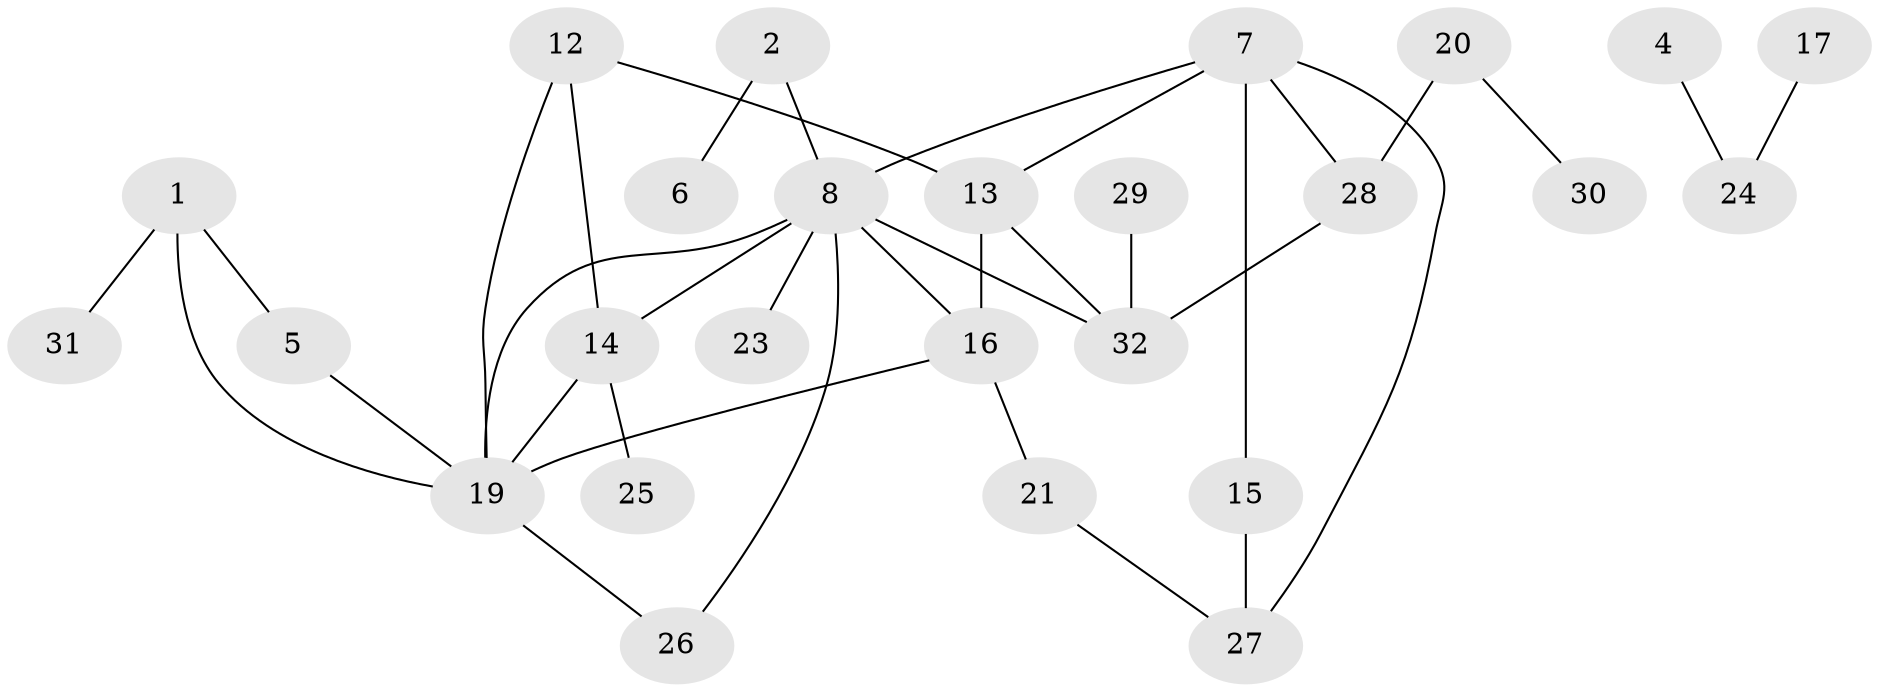 // original degree distribution, {2: 0.3125, 1: 0.265625, 3: 0.15625, 0: 0.078125, 6: 0.015625, 4: 0.09375, 5: 0.078125}
// Generated by graph-tools (version 1.1) at 2025/33/03/09/25 02:33:34]
// undirected, 26 vertices, 35 edges
graph export_dot {
graph [start="1"]
  node [color=gray90,style=filled];
  1;
  2;
  4;
  5;
  6;
  7;
  8;
  12;
  13;
  14;
  15;
  16;
  17;
  19;
  20;
  21;
  23;
  24;
  25;
  26;
  27;
  28;
  29;
  30;
  31;
  32;
  1 -- 5 [weight=1.0];
  1 -- 19 [weight=1.0];
  1 -- 31 [weight=1.0];
  2 -- 6 [weight=1.0];
  2 -- 8 [weight=1.0];
  4 -- 24 [weight=1.0];
  5 -- 19 [weight=1.0];
  7 -- 8 [weight=1.0];
  7 -- 13 [weight=1.0];
  7 -- 15 [weight=1.0];
  7 -- 27 [weight=1.0];
  7 -- 28 [weight=1.0];
  8 -- 14 [weight=1.0];
  8 -- 16 [weight=1.0];
  8 -- 19 [weight=3.0];
  8 -- 23 [weight=1.0];
  8 -- 26 [weight=1.0];
  8 -- 32 [weight=2.0];
  12 -- 13 [weight=1.0];
  12 -- 14 [weight=1.0];
  12 -- 19 [weight=1.0];
  13 -- 16 [weight=1.0];
  13 -- 32 [weight=1.0];
  14 -- 19 [weight=1.0];
  14 -- 25 [weight=1.0];
  15 -- 27 [weight=2.0];
  16 -- 19 [weight=2.0];
  16 -- 21 [weight=1.0];
  17 -- 24 [weight=1.0];
  19 -- 26 [weight=1.0];
  20 -- 28 [weight=1.0];
  20 -- 30 [weight=1.0];
  21 -- 27 [weight=1.0];
  28 -- 32 [weight=1.0];
  29 -- 32 [weight=1.0];
}
